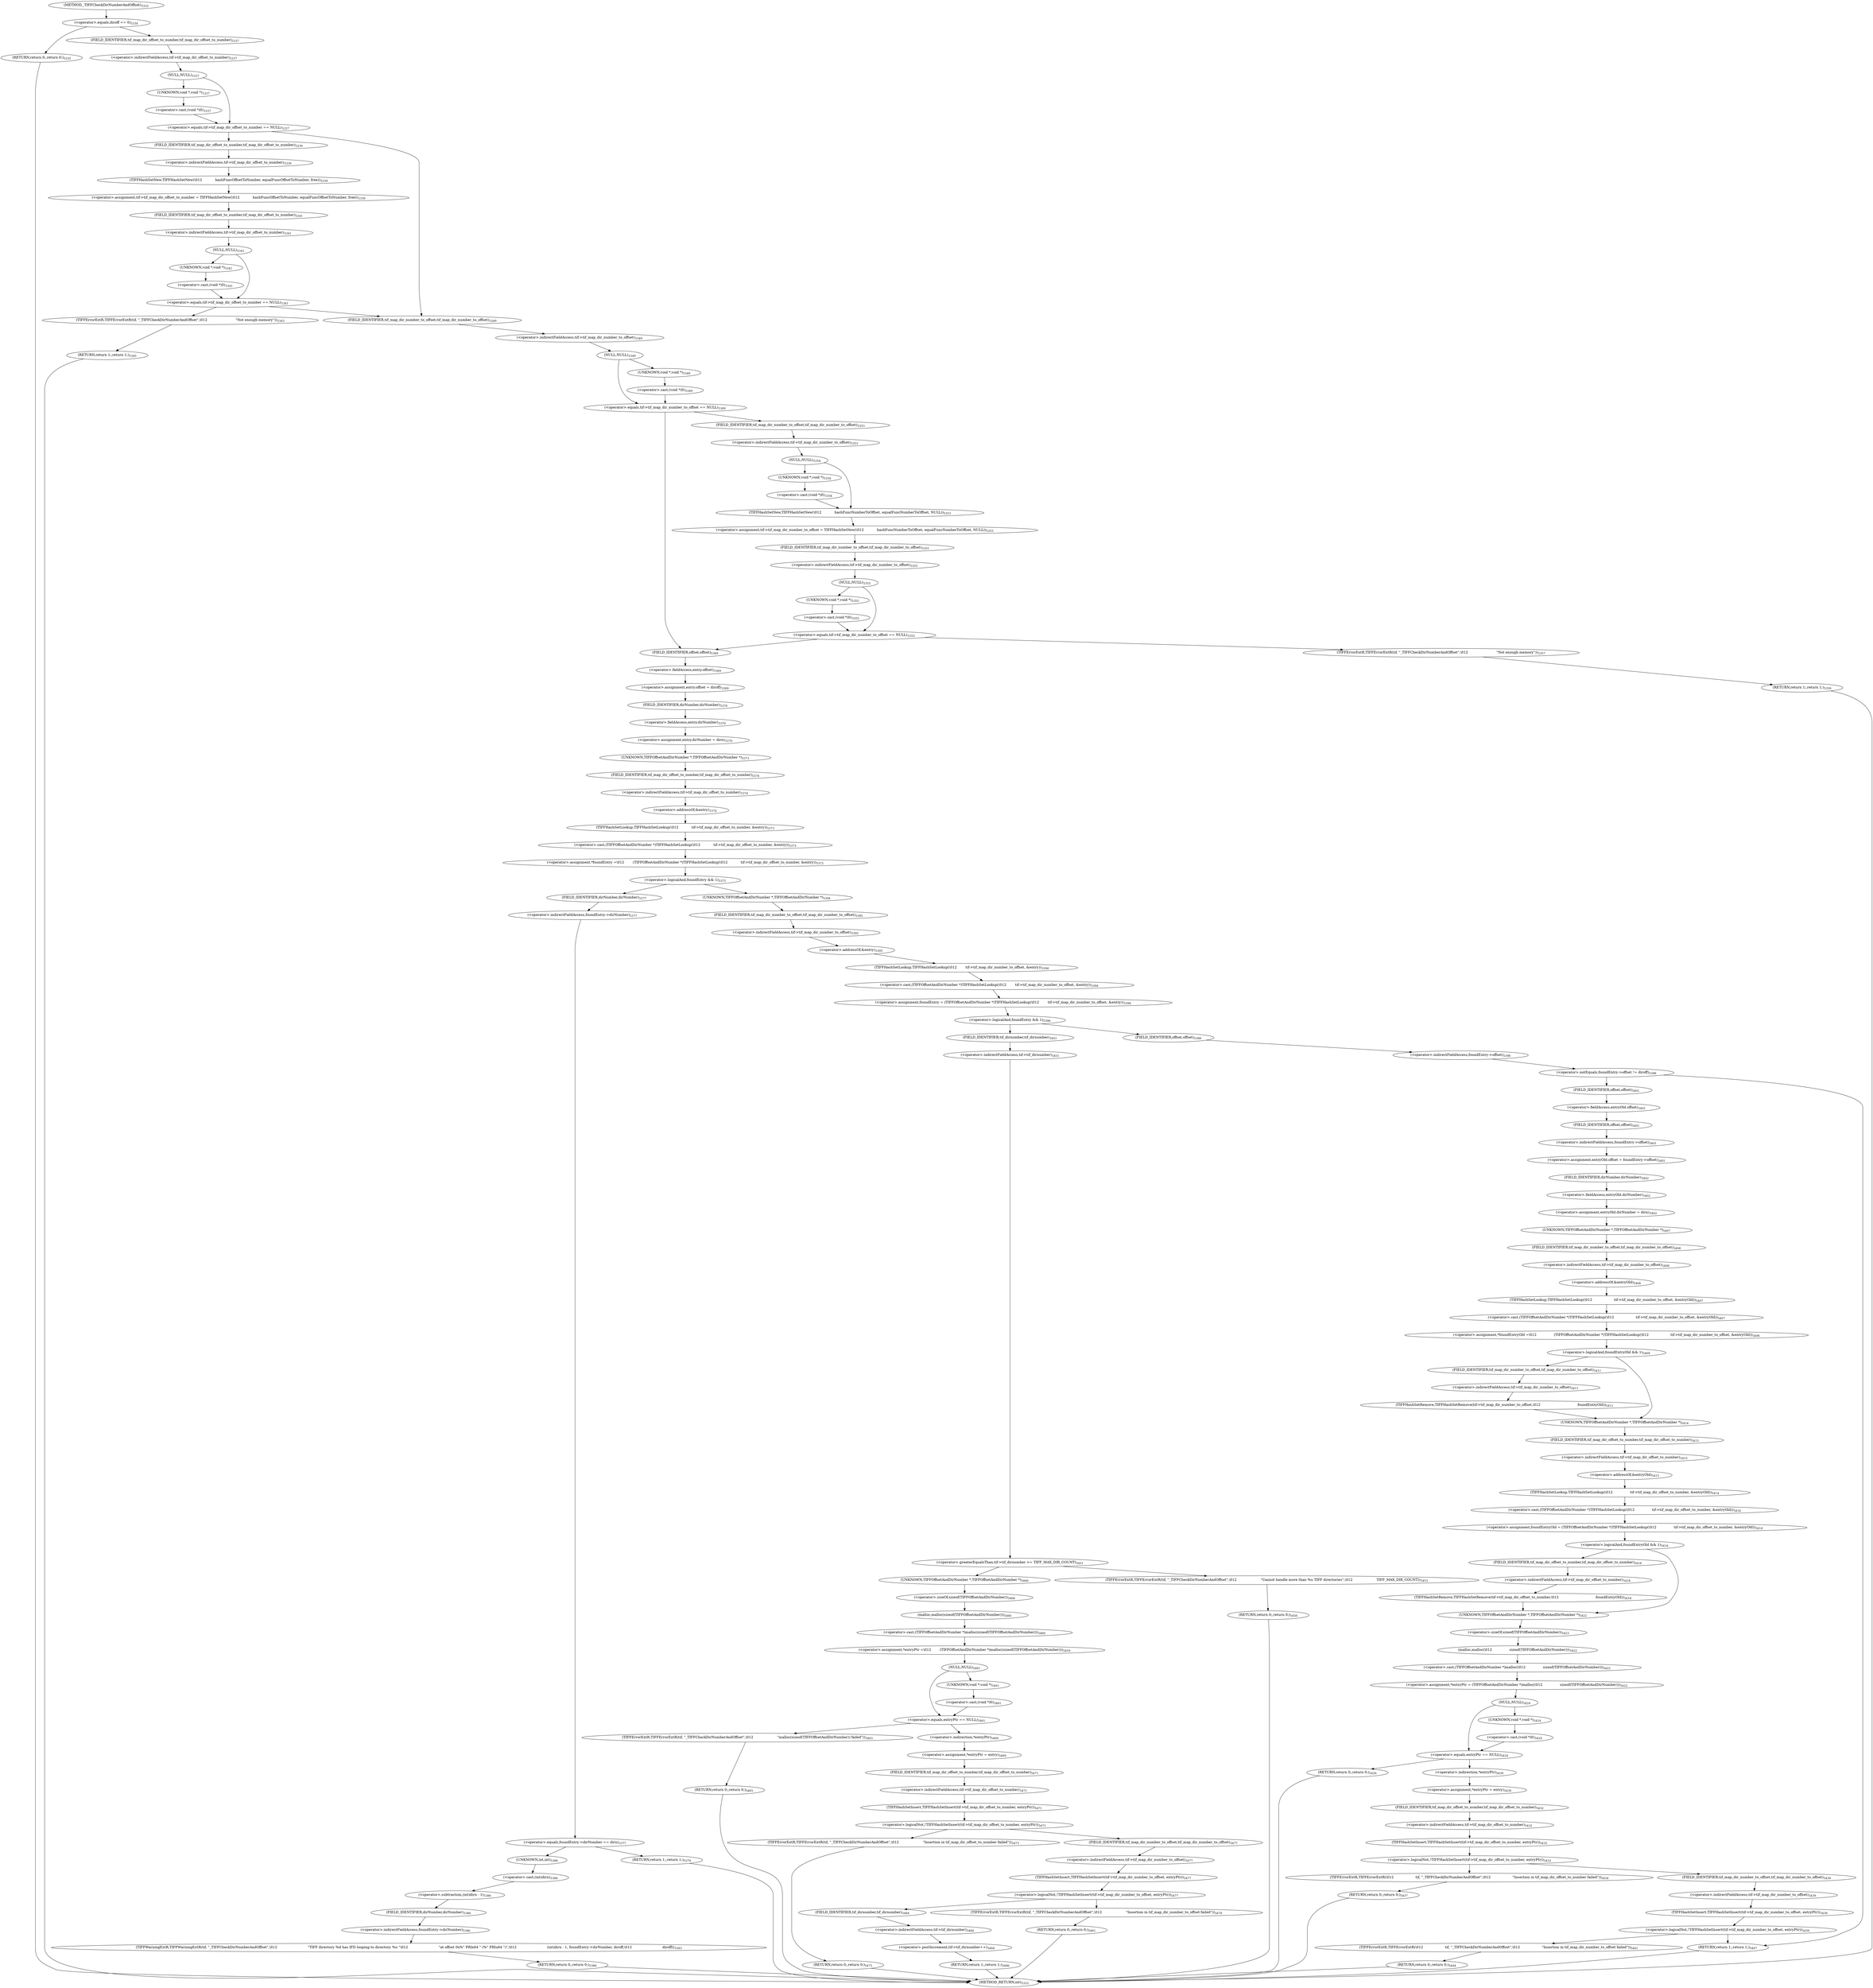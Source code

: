 digraph "_TIFFCheckDirNumberAndOffset" {  
"91834" [label = <(&lt;operator&gt;.assignment,entry.offset = diroff)<SUB>5369</SUB>> ]
"91839" [label = <(&lt;operator&gt;.assignment,entry.dirNumber = dirn)<SUB>5370</SUB>> ]
"91845" [label = <(&lt;operator&gt;.assignment,*foundEntry =\012        (TIFFOffsetAndDirNumber *)TIFFHashSetLookup(\012            tif-&gt;tif_map_dir_offset_to_number, &amp;entry))<SUB>5372</SUB>> ]
"91887" [label = <(&lt;operator&gt;.assignment,foundEntry = (TIFFOffsetAndDirNumber *)TIFFHashSetLookup(\012        tif-&gt;tif_map_dir_number_to_offset, &amp;entry))<SUB>5394</SUB>> ]
"92031" [label = <(&lt;operator&gt;.assignment,*entryPtr =\012        (TIFFOffsetAndDirNumber *)malloc(sizeof(TIFFOffsetAndDirNumber)))<SUB>5459</SUB>> ]
"92053" [label = <(&lt;operator&gt;.assignment,*entryPtr = entry)<SUB>5469</SUB>> ]
"92085" [label = <(&lt;operator&gt;.postIncrement,tif-&gt;tif_dirnumber++)<SUB>5484</SUB>> ]
"92089" [label = <(RETURN,return 1;,return 1;)<SUB>5486</SUB>> ]
"91751" [label = <(&lt;operator&gt;.equals,diroff == 0)<SUB>5334</SUB>> ]
"91758" [label = <(&lt;operator&gt;.equals,tif-&gt;tif_map_dir_offset_to_number == NULL)<SUB>5337</SUB>> ]
"91794" [label = <(&lt;operator&gt;.equals,tif-&gt;tif_map_dir_number_to_offset == NULL)<SUB>5349</SUB>> ]
"91835" [label = <(&lt;operator&gt;.fieldAccess,entry.offset)<SUB>5369</SUB>> ]
"91840" [label = <(&lt;operator&gt;.fieldAccess,entry.dirNumber)<SUB>5370</SUB>> ]
"91847" [label = <(&lt;operator&gt;.cast,(TIFFOffsetAndDirNumber *)TIFFHashSetLookup(\012            tif-&gt;tif_map_dir_offset_to_number, &amp;entry))<SUB>5373</SUB>> ]
"91856" [label = <(&lt;operator&gt;.logicalAnd,foundEntry &amp;&amp; 1)<SUB>5375</SUB>> ]
"91889" [label = <(&lt;operator&gt;.cast,(TIFFOffsetAndDirNumber *)TIFFHashSetLookup(\012        tif-&gt;tif_map_dir_number_to_offset, &amp;entry))<SUB>5394</SUB>> ]
"91898" [label = <(&lt;operator&gt;.logicalAnd,foundEntry &amp;&amp; 1)<SUB>5396</SUB>> ]
"92017" [label = <(&lt;operator&gt;.greaterEqualsThan,tif-&gt;tif_dirnumber &gt;= TIFF_MAX_DIR_COUNT)<SUB>5451</SUB>> ]
"92033" [label = <(&lt;operator&gt;.cast,(TIFFOffsetAndDirNumber *)malloc(sizeof(TIFFOffsetAndDirNumber)))<SUB>5460</SUB>> ]
"92039" [label = <(&lt;operator&gt;.equals,entryPtr == NULL)<SUB>5461</SUB>> ]
"92054" [label = <(&lt;operator&gt;.indirection,*entryPtr)<SUB>5469</SUB>> ]
"92058" [label = <(&lt;operator&gt;.logicalNot,!TIFFHashSetInsert(tif-&gt;tif_map_dir_offset_to_number, entryPtr))<SUB>5471</SUB>> ]
"92072" [label = <(&lt;operator&gt;.logicalNot,!TIFFHashSetInsert(tif-&gt;tif_map_dir_number_to_offset, entryPtr))<SUB>5477</SUB>> ]
"92086" [label = <(&lt;operator&gt;.indirectFieldAccess,tif-&gt;tif_dirnumber)<SUB>5484</SUB>> ]
"91755" [label = <(RETURN,return 0;,return 0;)<SUB>5335</SUB>> ]
"91759" [label = <(&lt;operator&gt;.indirectFieldAccess,tif-&gt;tif_map_dir_offset_to_number)<SUB>5337</SUB>> ]
"91762" [label = <(NULL,NULL)<SUB>5337</SUB>> ]
"91768" [label = <(&lt;operator&gt;.assignment,tif-&gt;tif_map_dir_offset_to_number = TIFFHashSetNew(\012            hashFuncOffsetToNumber, equalFuncOffsetToNumber, free))<SUB>5339</SUB>> ]
"91795" [label = <(&lt;operator&gt;.indirectFieldAccess,tif-&gt;tif_map_dir_number_to_offset)<SUB>5349</SUB>> ]
"91798" [label = <(NULL,NULL)<SUB>5349</SUB>> ]
"91804" [label = <(&lt;operator&gt;.assignment,tif-&gt;tif_map_dir_number_to_offset = TIFFHashSetNew(\012            hashFuncNumberToOffset, equalFuncNumberToOffset, NULL))<SUB>5353</SUB>> ]
"91837" [label = <(FIELD_IDENTIFIER,offset,offset)<SUB>5369</SUB>> ]
"91842" [label = <(FIELD_IDENTIFIER,dirNumber,dirNumber)<SUB>5370</SUB>> ]
"91848" [label = <(UNKNOWN,TIFFOffsetAndDirNumber *,TIFFOffsetAndDirNumber *)<SUB>5373</SUB>> ]
"91849" [label = <(TIFFHashSetLookup,TIFFHashSetLookup(\012            tif-&gt;tif_map_dir_offset_to_number, &amp;entry))<SUB>5373</SUB>> ]
"91890" [label = <(UNKNOWN,TIFFOffsetAndDirNumber *,TIFFOffsetAndDirNumber *)<SUB>5394</SUB>> ]
"91891" [label = <(TIFFHashSetLookup,TIFFHashSetLookup(\012        tif-&gt;tif_map_dir_number_to_offset, &amp;entry))<SUB>5394</SUB>> ]
"92014" [label = <(RETURN,return 1;,return 1;)<SUB>5447</SUB>> ]
"92018" [label = <(&lt;operator&gt;.indirectFieldAccess,tif-&gt;tif_dirnumber)<SUB>5451</SUB>> ]
"92023" [label = <(TIFFErrorExtR,TIFFErrorExtR(tif, &quot;_TIFFCheckDirNumberAndOffset&quot;,\012                      &quot;Cannot handle more than %u TIFF directories&quot;,\012                      TIFF_MAX_DIR_COUNT))<SUB>5453</SUB>> ]
"92028" [label = <(RETURN,return 0;,return 0;)<SUB>5456</SUB>> ]
"92034" [label = <(UNKNOWN,TIFFOffsetAndDirNumber *,TIFFOffsetAndDirNumber *)<SUB>5460</SUB>> ]
"92035" [label = <(malloc,malloc(sizeof(TIFFOffsetAndDirNumber)))<SUB>5460</SUB>> ]
"92041" [label = <(NULL,NULL)<SUB>5461</SUB>> ]
"92047" [label = <(TIFFErrorExtR,TIFFErrorExtR(tif, &quot;_TIFFCheckDirNumberAndOffset&quot;,\012                      &quot;malloc(sizeof(TIFFOffsetAndDirNumber)) failed&quot;))<SUB>5463</SUB>> ]
"92051" [label = <(RETURN,return 0;,return 0;)<SUB>5465</SUB>> ]
"92059" [label = <(TIFFHashSetInsert,TIFFHashSetInsert(tif-&gt;tif_map_dir_offset_to_number, entryPtr))<SUB>5471</SUB>> ]
"92065" [label = <(TIFFErrorExtR,TIFFErrorExtR(tif, &quot;_TIFFCheckDirNumberAndOffset&quot;,\012                      &quot;Insertion in tif_map_dir_offset_to_number failed&quot;))<SUB>5473</SUB>> ]
"92069" [label = <(RETURN,return 0;,return 0;)<SUB>5475</SUB>> ]
"92073" [label = <(TIFFHashSetInsert,TIFFHashSetInsert(tif-&gt;tif_map_dir_number_to_offset, entryPtr))<SUB>5477</SUB>> ]
"92079" [label = <(TIFFErrorExtR,TIFFErrorExtR(tif, &quot;_TIFFCheckDirNumberAndOffset&quot;,\012                      &quot;Insertion in tif_map_dir_number_to_offset failed&quot;))<SUB>5479</SUB>> ]
"92083" [label = <(RETURN,return 0;,return 0;)<SUB>5481</SUB>> ]
"92088" [label = <(FIELD_IDENTIFIER,tif_dirnumber,tif_dirnumber)<SUB>5484</SUB>> ]
"91761" [label = <(FIELD_IDENTIFIER,tif_map_dir_offset_to_number,tif_map_dir_offset_to_number)<SUB>5337</SUB>> ]
"91769" [label = <(&lt;operator&gt;.indirectFieldAccess,tif-&gt;tif_map_dir_offset_to_number)<SUB>5339</SUB>> ]
"91772" [label = <(TIFFHashSetNew,TIFFHashSetNew(\012            hashFuncOffsetToNumber, equalFuncOffsetToNumber, free))<SUB>5339</SUB>> ]
"91777" [label = <(&lt;operator&gt;.equals,tif-&gt;tif_map_dir_offset_to_number == NULL)<SUB>5341</SUB>> ]
"91797" [label = <(FIELD_IDENTIFIER,tif_map_dir_number_to_offset,tif_map_dir_number_to_offset)<SUB>5349</SUB>> ]
"91805" [label = <(&lt;operator&gt;.indirectFieldAccess,tif-&gt;tif_map_dir_number_to_offset)<SUB>5353</SUB>> ]
"91808" [label = <(TIFFHashSetNew,TIFFHashSetNew(\012            hashFuncNumberToOffset, equalFuncNumberToOffset, NULL))<SUB>5353</SUB>> ]
"91817" [label = <(&lt;operator&gt;.equals,tif-&gt;tif_map_dir_number_to_offset == NULL)<SUB>5355</SUB>> ]
"91850" [label = <(&lt;operator&gt;.indirectFieldAccess,tif-&gt;tif_map_dir_offset_to_number)<SUB>5374</SUB>> ]
"91853" [label = <(&lt;operator&gt;.addressOf,&amp;entry)<SUB>5374</SUB>> ]
"91861" [label = <(&lt;operator&gt;.equals,foundEntry-&gt;dirNumber == dirn)<SUB>5377</SUB>> ]
"91892" [label = <(&lt;operator&gt;.indirectFieldAccess,tif-&gt;tif_map_dir_number_to_offset)<SUB>5395</SUB>> ]
"91895" [label = <(&lt;operator&gt;.addressOf,&amp;entry)<SUB>5395</SUB>> ]
"91903" [label = <(&lt;operator&gt;.notEquals,foundEntry-&gt;offset != diroff)<SUB>5398</SUB>> ]
"92020" [label = <(FIELD_IDENTIFIER,tif_dirnumber,tif_dirnumber)<SUB>5451</SUB>> ]
"92036" [label = <(&lt;operator&gt;.sizeOf,sizeof(TIFFOffsetAndDirNumber))<SUB>5460</SUB>> ]
"92060" [label = <(&lt;operator&gt;.indirectFieldAccess,tif-&gt;tif_map_dir_offset_to_number)<SUB>5471</SUB>> ]
"92074" [label = <(&lt;operator&gt;.indirectFieldAccess,tif-&gt;tif_map_dir_number_to_offset)<SUB>5477</SUB>> ]
"91764" [label = <(&lt;operator&gt;.cast,(void *)0)<SUB>5337</SUB>> ]
"91771" [label = <(FIELD_IDENTIFIER,tif_map_dir_offset_to_number,tif_map_dir_offset_to_number)<SUB>5339</SUB>> ]
"91778" [label = <(&lt;operator&gt;.indirectFieldAccess,tif-&gt;tif_map_dir_offset_to_number)<SUB>5341</SUB>> ]
"91781" [label = <(NULL,NULL)<SUB>5341</SUB>> ]
"91787" [label = <(TIFFErrorExtR,TIFFErrorExtR(tif, &quot;_TIFFCheckDirNumberAndOffset&quot;,\012                          &quot;Not enough memory&quot;))<SUB>5343</SUB>> ]
"91791" [label = <(RETURN,return 1;,return 1;)<SUB>5345</SUB>> ]
"91800" [label = <(&lt;operator&gt;.cast,(void *)0)<SUB>5349</SUB>> ]
"91807" [label = <(FIELD_IDENTIFIER,tif_map_dir_number_to_offset,tif_map_dir_number_to_offset)<SUB>5353</SUB>> ]
"91811" [label = <(NULL,NULL)<SUB>5354</SUB>> ]
"91818" [label = <(&lt;operator&gt;.indirectFieldAccess,tif-&gt;tif_map_dir_number_to_offset)<SUB>5355</SUB>> ]
"91821" [label = <(NULL,NULL)<SUB>5355</SUB>> ]
"91827" [label = <(TIFFErrorExtR,TIFFErrorExtR(tif, &quot;_TIFFCheckDirNumberAndOffset&quot;,\012                          &quot;Not enough memory&quot;))<SUB>5357</SUB>> ]
"91831" [label = <(RETURN,return 1;,return 1;)<SUB>5359</SUB>> ]
"91852" [label = <(FIELD_IDENTIFIER,tif_map_dir_offset_to_number,tif_map_dir_offset_to_number)<SUB>5374</SUB>> ]
"91862" [label = <(&lt;operator&gt;.indirectFieldAccess,foundEntry-&gt;dirNumber)<SUB>5377</SUB>> ]
"91867" [label = <(RETURN,return 1;,return 1;)<SUB>5379</SUB>> ]
"91894" [label = <(FIELD_IDENTIFIER,tif_map_dir_number_to_offset,tif_map_dir_number_to_offset)<SUB>5395</SUB>> ]
"91904" [label = <(&lt;operator&gt;.indirectFieldAccess,foundEntry-&gt;offset)<SUB>5398</SUB>> ]
"91910" [label = <(&lt;operator&gt;.assignment,entryOld.offset = foundEntry-&gt;offset)<SUB>5401</SUB>> ]
"91917" [label = <(&lt;operator&gt;.assignment,entryOld.dirNumber = dirn)<SUB>5402</SUB>> ]
"91923" [label = <(&lt;operator&gt;.assignment,*foundEntryOld =\012                (TIFFOffsetAndDirNumber *)TIFFHashSetLookup(\012                    tif-&gt;tif_map_dir_number_to_offset, &amp;entryOld))<SUB>5406</SUB>> ]
"91943" [label = <(&lt;operator&gt;.assignment,foundEntryOld = (TIFFOffsetAndDirNumber *)TIFFHashSetLookup(\012                tif-&gt;tif_map_dir_offset_to_number, &amp;entryOld))<SUB>5414</SUB>> ]
"91964" [label = <(&lt;operator&gt;.assignment,*entryPtr = (TIFFOffsetAndDirNumber *)malloc(\012                sizeof(TIFFOffsetAndDirNumber)))<SUB>5422</SUB>> ]
"91982" [label = <(&lt;operator&gt;.assignment,*entryPtr = entry)<SUB>5430</SUB>> ]
"92043" [label = <(&lt;operator&gt;.cast,(void *)0)<SUB>5461</SUB>> ]
"92062" [label = <(FIELD_IDENTIFIER,tif_map_dir_offset_to_number,tif_map_dir_offset_to_number)<SUB>5471</SUB>> ]
"92076" [label = <(FIELD_IDENTIFIER,tif_map_dir_number_to_offset,tif_map_dir_number_to_offset)<SUB>5477</SUB>> ]
"91765" [label = <(UNKNOWN,void *,void *)<SUB>5337</SUB>> ]
"91780" [label = <(FIELD_IDENTIFIER,tif_map_dir_offset_to_number,tif_map_dir_offset_to_number)<SUB>5341</SUB>> ]
"91801" [label = <(UNKNOWN,void *,void *)<SUB>5349</SUB>> ]
"91820" [label = <(FIELD_IDENTIFIER,tif_map_dir_number_to_offset,tif_map_dir_number_to_offset)<SUB>5355</SUB>> ]
"91864" [label = <(FIELD_IDENTIFIER,dirNumber,dirNumber)<SUB>5377</SUB>> ]
"91871" [label = <(TIFFWarningExtR,TIFFWarningExtR(tif, &quot;_TIFFCheckDirNumberAndOffset&quot;,\012                            &quot;TIFF directory %d has IFD looping to directory %u &quot;\012                            &quot;at offset 0x%&quot; PRIx64 &quot; (%&quot; PRIu64 &quot;)&quot;,\012                            (int)dirn - 1, foundEntry-&gt;dirNumber, diroff,\012                            diroff))<SUB>5383</SUB>> ]
"91885" [label = <(RETURN,return 0;,return 0;)<SUB>5388</SUB>> ]
"91906" [label = <(FIELD_IDENTIFIER,offset,offset)<SUB>5398</SUB>> ]
"91911" [label = <(&lt;operator&gt;.fieldAccess,entryOld.offset)<SUB>5401</SUB>> ]
"91914" [label = <(&lt;operator&gt;.indirectFieldAccess,foundEntry-&gt;offset)<SUB>5401</SUB>> ]
"91918" [label = <(&lt;operator&gt;.fieldAccess,entryOld.dirNumber)<SUB>5402</SUB>> ]
"91925" [label = <(&lt;operator&gt;.cast,(TIFFOffsetAndDirNumber *)TIFFHashSetLookup(\012                    tif-&gt;tif_map_dir_number_to_offset, &amp;entryOld))<SUB>5407</SUB>> ]
"91934" [label = <(&lt;operator&gt;.logicalAnd,foundEntryOld &amp;&amp; 1)<SUB>5409</SUB>> ]
"91945" [label = <(&lt;operator&gt;.cast,(TIFFOffsetAndDirNumber *)TIFFHashSetLookup(\012                tif-&gt;tif_map_dir_offset_to_number, &amp;entryOld))<SUB>5414</SUB>> ]
"91954" [label = <(&lt;operator&gt;.logicalAnd,foundEntryOld &amp;&amp; 1)<SUB>5416</SUB>> ]
"91966" [label = <(&lt;operator&gt;.cast,(TIFFOffsetAndDirNumber *)malloc(\012                sizeof(TIFFOffsetAndDirNumber)))<SUB>5422</SUB>> ]
"91972" [label = <(&lt;operator&gt;.equals,entryPtr == NULL)<SUB>5424</SUB>> ]
"91983" [label = <(&lt;operator&gt;.indirection,*entryPtr)<SUB>5430</SUB>> ]
"91987" [label = <(&lt;operator&gt;.logicalNot,!TIFFHashSetInsert(tif-&gt;tif_map_dir_offset_to_number, entryPtr))<SUB>5432</SUB>> ]
"92001" [label = <(&lt;operator&gt;.logicalNot,!TIFFHashSetInsert(tif-&gt;tif_map_dir_number_to_offset, entryPtr))<SUB>5439</SUB>> ]
"92044" [label = <(UNKNOWN,void *,void *)<SUB>5461</SUB>> ]
"91783" [label = <(&lt;operator&gt;.cast,(void *)0)<SUB>5341</SUB>> ]
"91813" [label = <(&lt;operator&gt;.cast,(void *)0)<SUB>5354</SUB>> ]
"91823" [label = <(&lt;operator&gt;.cast,(void *)0)<SUB>5355</SUB>> ]
"91875" [label = <(&lt;operator&gt;.subtraction,(int)dirn - 1)<SUB>5386</SUB>> ]
"91880" [label = <(&lt;operator&gt;.indirectFieldAccess,foundEntry-&gt;dirNumber)<SUB>5386</SUB>> ]
"91913" [label = <(FIELD_IDENTIFIER,offset,offset)<SUB>5401</SUB>> ]
"91916" [label = <(FIELD_IDENTIFIER,offset,offset)<SUB>5401</SUB>> ]
"91920" [label = <(FIELD_IDENTIFIER,dirNumber,dirNumber)<SUB>5402</SUB>> ]
"91926" [label = <(UNKNOWN,TIFFOffsetAndDirNumber *,TIFFOffsetAndDirNumber *)<SUB>5407</SUB>> ]
"91927" [label = <(TIFFHashSetLookup,TIFFHashSetLookup(\012                    tif-&gt;tif_map_dir_number_to_offset, &amp;entryOld))<SUB>5407</SUB>> ]
"91938" [label = <(TIFFHashSetRemove,TIFFHashSetRemove(tif-&gt;tif_map_dir_number_to_offset,\012                                  foundEntryOld))<SUB>5411</SUB>> ]
"91946" [label = <(UNKNOWN,TIFFOffsetAndDirNumber *,TIFFOffsetAndDirNumber *)<SUB>5414</SUB>> ]
"91947" [label = <(TIFFHashSetLookup,TIFFHashSetLookup(\012                tif-&gt;tif_map_dir_offset_to_number, &amp;entryOld))<SUB>5414</SUB>> ]
"91958" [label = <(TIFFHashSetRemove,TIFFHashSetRemove(tif-&gt;tif_map_dir_offset_to_number,\012                                  foundEntryOld))<SUB>5418</SUB>> ]
"91967" [label = <(UNKNOWN,TIFFOffsetAndDirNumber *,TIFFOffsetAndDirNumber *)<SUB>5422</SUB>> ]
"91968" [label = <(malloc,malloc(\012                sizeof(TIFFOffsetAndDirNumber)))<SUB>5422</SUB>> ]
"91974" [label = <(NULL,NULL)<SUB>5424</SUB>> ]
"91980" [label = <(RETURN,return 0;,return 0;)<SUB>5426</SUB>> ]
"91988" [label = <(TIFFHashSetInsert,TIFFHashSetInsert(tif-&gt;tif_map_dir_offset_to_number, entryPtr))<SUB>5432</SUB>> ]
"91994" [label = <(TIFFErrorExtR,TIFFErrorExtR(\012                    tif, &quot;_TIFFCheckDirNumberAndOffset&quot;,\012                    &quot;Insertion in tif_map_dir_offset_to_number failed&quot;))<SUB>5434</SUB>> ]
"91998" [label = <(RETURN,return 0;,return 0;)<SUB>5437</SUB>> ]
"92002" [label = <(TIFFHashSetInsert,TIFFHashSetInsert(tif-&gt;tif_map_dir_number_to_offset, entryPtr))<SUB>5439</SUB>> ]
"92008" [label = <(TIFFErrorExtR,TIFFErrorExtR(\012                    tif, &quot;_TIFFCheckDirNumberAndOffset&quot;,\012                    &quot;Insertion in tif_map_dir_number_to_offset failed&quot;))<SUB>5441</SUB>> ]
"92012" [label = <(RETURN,return 0;,return 0;)<SUB>5444</SUB>> ]
"91784" [label = <(UNKNOWN,void *,void *)<SUB>5341</SUB>> ]
"91814" [label = <(UNKNOWN,void *,void *)<SUB>5354</SUB>> ]
"91824" [label = <(UNKNOWN,void *,void *)<SUB>5355</SUB>> ]
"91876" [label = <(&lt;operator&gt;.cast,(int)dirn)<SUB>5386</SUB>> ]
"91882" [label = <(FIELD_IDENTIFIER,dirNumber,dirNumber)<SUB>5386</SUB>> ]
"91928" [label = <(&lt;operator&gt;.indirectFieldAccess,tif-&gt;tif_map_dir_number_to_offset)<SUB>5408</SUB>> ]
"91931" [label = <(&lt;operator&gt;.addressOf,&amp;entryOld)<SUB>5408</SUB>> ]
"91939" [label = <(&lt;operator&gt;.indirectFieldAccess,tif-&gt;tif_map_dir_number_to_offset)<SUB>5411</SUB>> ]
"91948" [label = <(&lt;operator&gt;.indirectFieldAccess,tif-&gt;tif_map_dir_offset_to_number)<SUB>5415</SUB>> ]
"91951" [label = <(&lt;operator&gt;.addressOf,&amp;entryOld)<SUB>5415</SUB>> ]
"91959" [label = <(&lt;operator&gt;.indirectFieldAccess,tif-&gt;tif_map_dir_offset_to_number)<SUB>5418</SUB>> ]
"91969" [label = <(&lt;operator&gt;.sizeOf,sizeof(TIFFOffsetAndDirNumber))<SUB>5423</SUB>> ]
"91989" [label = <(&lt;operator&gt;.indirectFieldAccess,tif-&gt;tif_map_dir_offset_to_number)<SUB>5432</SUB>> ]
"92003" [label = <(&lt;operator&gt;.indirectFieldAccess,tif-&gt;tif_map_dir_number_to_offset)<SUB>5439</SUB>> ]
"91877" [label = <(UNKNOWN,int,int)<SUB>5386</SUB>> ]
"91930" [label = <(FIELD_IDENTIFIER,tif_map_dir_number_to_offset,tif_map_dir_number_to_offset)<SUB>5408</SUB>> ]
"91941" [label = <(FIELD_IDENTIFIER,tif_map_dir_number_to_offset,tif_map_dir_number_to_offset)<SUB>5411</SUB>> ]
"91950" [label = <(FIELD_IDENTIFIER,tif_map_dir_offset_to_number,tif_map_dir_offset_to_number)<SUB>5415</SUB>> ]
"91961" [label = <(FIELD_IDENTIFIER,tif_map_dir_offset_to_number,tif_map_dir_offset_to_number)<SUB>5418</SUB>> ]
"91976" [label = <(&lt;operator&gt;.cast,(void *)0)<SUB>5424</SUB>> ]
"91991" [label = <(FIELD_IDENTIFIER,tif_map_dir_offset_to_number,tif_map_dir_offset_to_number)<SUB>5432</SUB>> ]
"92005" [label = <(FIELD_IDENTIFIER,tif_map_dir_number_to_offset,tif_map_dir_number_to_offset)<SUB>5439</SUB>> ]
"91977" [label = <(UNKNOWN,void *,void *)<SUB>5424</SUB>> ]
"91745" [label = <(METHOD,_TIFFCheckDirNumberAndOffset)<SUB>5332</SUB>> ]
"92091" [label = <(METHOD_RETURN,int)<SUB>5332</SUB>> ]
  "91834" -> "91842" 
  "91839" -> "91848" 
  "91845" -> "91856" 
  "91887" -> "91898" 
  "92031" -> "92041" 
  "92053" -> "92062" 
  "92085" -> "92089" 
  "92089" -> "92091" 
  "91751" -> "91755" 
  "91751" -> "91761" 
  "91758" -> "91771" 
  "91758" -> "91797" 
  "91794" -> "91807" 
  "91794" -> "91837" 
  "91835" -> "91834" 
  "91840" -> "91839" 
  "91847" -> "91845" 
  "91856" -> "91864" 
  "91856" -> "91890" 
  "91889" -> "91887" 
  "91898" -> "91906" 
  "91898" -> "92020" 
  "92017" -> "92023" 
  "92017" -> "92034" 
  "92033" -> "92031" 
  "92039" -> "92047" 
  "92039" -> "92054" 
  "92054" -> "92053" 
  "92058" -> "92065" 
  "92058" -> "92076" 
  "92072" -> "92079" 
  "92072" -> "92088" 
  "92086" -> "92085" 
  "91755" -> "92091" 
  "91759" -> "91762" 
  "91762" -> "91765" 
  "91762" -> "91758" 
  "91768" -> "91780" 
  "91795" -> "91798" 
  "91798" -> "91801" 
  "91798" -> "91794" 
  "91804" -> "91820" 
  "91837" -> "91835" 
  "91842" -> "91840" 
  "91848" -> "91852" 
  "91849" -> "91847" 
  "91890" -> "91894" 
  "91891" -> "91889" 
  "92014" -> "92091" 
  "92018" -> "92017" 
  "92023" -> "92028" 
  "92028" -> "92091" 
  "92034" -> "92036" 
  "92035" -> "92033" 
  "92041" -> "92044" 
  "92041" -> "92039" 
  "92047" -> "92051" 
  "92051" -> "92091" 
  "92059" -> "92058" 
  "92065" -> "92069" 
  "92069" -> "92091" 
  "92073" -> "92072" 
  "92079" -> "92083" 
  "92083" -> "92091" 
  "92088" -> "92086" 
  "91761" -> "91759" 
  "91769" -> "91772" 
  "91772" -> "91768" 
  "91777" -> "91787" 
  "91777" -> "91797" 
  "91797" -> "91795" 
  "91805" -> "91811" 
  "91808" -> "91804" 
  "91817" -> "91827" 
  "91817" -> "91837" 
  "91850" -> "91853" 
  "91853" -> "91849" 
  "91861" -> "91867" 
  "91861" -> "91877" 
  "91892" -> "91895" 
  "91895" -> "91891" 
  "91903" -> "91913" 
  "91903" -> "92014" 
  "92020" -> "92018" 
  "92036" -> "92035" 
  "92060" -> "92059" 
  "92074" -> "92073" 
  "91764" -> "91758" 
  "91771" -> "91769" 
  "91778" -> "91781" 
  "91781" -> "91784" 
  "91781" -> "91777" 
  "91787" -> "91791" 
  "91791" -> "92091" 
  "91800" -> "91794" 
  "91807" -> "91805" 
  "91811" -> "91814" 
  "91811" -> "91808" 
  "91818" -> "91821" 
  "91821" -> "91824" 
  "91821" -> "91817" 
  "91827" -> "91831" 
  "91831" -> "92091" 
  "91852" -> "91850" 
  "91862" -> "91861" 
  "91867" -> "92091" 
  "91894" -> "91892" 
  "91904" -> "91903" 
  "91910" -> "91920" 
  "91917" -> "91926" 
  "91923" -> "91934" 
  "91943" -> "91954" 
  "91964" -> "91974" 
  "91982" -> "91991" 
  "92043" -> "92039" 
  "92062" -> "92060" 
  "92076" -> "92074" 
  "91765" -> "91764" 
  "91780" -> "91778" 
  "91801" -> "91800" 
  "91820" -> "91818" 
  "91864" -> "91862" 
  "91871" -> "91885" 
  "91885" -> "92091" 
  "91906" -> "91904" 
  "91911" -> "91916" 
  "91914" -> "91910" 
  "91918" -> "91917" 
  "91925" -> "91923" 
  "91934" -> "91941" 
  "91934" -> "91946" 
  "91945" -> "91943" 
  "91954" -> "91961" 
  "91954" -> "91967" 
  "91966" -> "91964" 
  "91972" -> "91980" 
  "91972" -> "91983" 
  "91983" -> "91982" 
  "91987" -> "91994" 
  "91987" -> "92005" 
  "92001" -> "92008" 
  "92001" -> "92014" 
  "92044" -> "92043" 
  "91783" -> "91777" 
  "91813" -> "91808" 
  "91823" -> "91817" 
  "91875" -> "91882" 
  "91880" -> "91871" 
  "91913" -> "91911" 
  "91916" -> "91914" 
  "91920" -> "91918" 
  "91926" -> "91930" 
  "91927" -> "91925" 
  "91938" -> "91946" 
  "91946" -> "91950" 
  "91947" -> "91945" 
  "91958" -> "91967" 
  "91967" -> "91969" 
  "91968" -> "91966" 
  "91974" -> "91977" 
  "91974" -> "91972" 
  "91980" -> "92091" 
  "91988" -> "91987" 
  "91994" -> "91998" 
  "91998" -> "92091" 
  "92002" -> "92001" 
  "92008" -> "92012" 
  "92012" -> "92091" 
  "91784" -> "91783" 
  "91814" -> "91813" 
  "91824" -> "91823" 
  "91876" -> "91875" 
  "91882" -> "91880" 
  "91928" -> "91931" 
  "91931" -> "91927" 
  "91939" -> "91938" 
  "91948" -> "91951" 
  "91951" -> "91947" 
  "91959" -> "91958" 
  "91969" -> "91968" 
  "91989" -> "91988" 
  "92003" -> "92002" 
  "91877" -> "91876" 
  "91930" -> "91928" 
  "91941" -> "91939" 
  "91950" -> "91948" 
  "91961" -> "91959" 
  "91976" -> "91972" 
  "91991" -> "91989" 
  "92005" -> "92003" 
  "91977" -> "91976" 
  "91745" -> "91751" 
}
